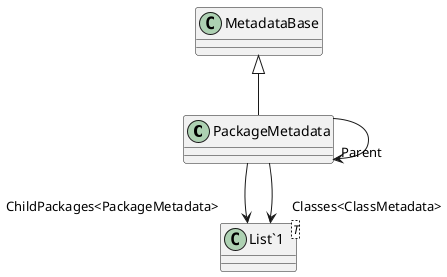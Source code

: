 @startuml
class PackageMetadata {
}
class "List`1"<T> {
}
MetadataBase <|-- PackageMetadata
PackageMetadata --> "Parent" PackageMetadata
PackageMetadata --> "ChildPackages<PackageMetadata>" "List`1"
PackageMetadata --> "Classes<ClassMetadata>" "List`1"
@enduml
